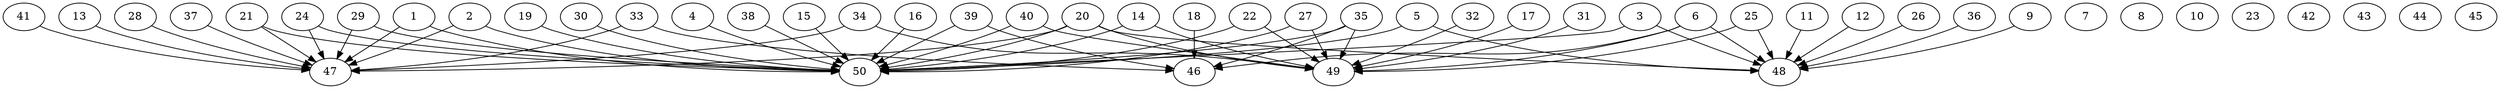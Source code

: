 // DAG automatically generated by daggen at Thu Oct  3 14:07:57 2019
// ./daggen --dot -n 50 --ccr 0.5 --fat 0.9 --regular 0.5 --density 0.5 --mindata 5242880 --maxdata 52428800 
digraph G {
  1 [size="84910080", alpha="0.05", expect_size="42455040"] 
  1 -> 47 [size ="42455040"]
  1 -> 50 [size ="42455040"]
  2 [size="89409536", alpha="0.11", expect_size="44704768"] 
  2 -> 47 [size ="44704768"]
  2 -> 50 [size ="44704768"]
  3 [size="68347904", alpha="0.17", expect_size="34173952"] 
  3 -> 48 [size ="34173952"]
  3 -> 50 [size ="34173952"]
  4 [size="93083648", alpha="0.03", expect_size="46541824"] 
  4 -> 50 [size ="46541824"]
  5 [size="87121920", alpha="0.08", expect_size="43560960"] 
  5 -> 48 [size ="43560960"]
  5 -> 50 [size ="43560960"]
  6 [size="80138240", alpha="0.15", expect_size="40069120"] 
  6 -> 46 [size ="40069120"]
  6 -> 48 [size ="40069120"]
  6 -> 49 [size ="40069120"]
  7 [size="65495040", alpha="0.13", expect_size="32747520"] 
  8 [size="13422592", alpha="0.12", expect_size="6711296"] 
  9 [size="13852672", alpha="0.07", expect_size="6926336"] 
  9 -> 48 [size ="6926336"]
  10 [size="96638976", alpha="0.05", expect_size="48319488"] 
  11 [size="85790720", alpha="0.03", expect_size="42895360"] 
  11 -> 48 [size ="42895360"]
  12 [size="16429056", alpha="0.11", expect_size="8214528"] 
  12 -> 48 [size ="8214528"]
  13 [size="68753408", alpha="0.08", expect_size="34376704"] 
  13 -> 47 [size ="34376704"]
  14 [size="53176320", alpha="0.01", expect_size="26588160"] 
  14 -> 49 [size ="26588160"]
  14 -> 50 [size ="26588160"]
  15 [size="65832960", alpha="0.18", expect_size="32916480"] 
  15 -> 50 [size ="32916480"]
  16 [size="103061504", alpha="0.19", expect_size="51530752"] 
  16 -> 50 [size ="51530752"]
  17 [size="81395712", alpha="0.03", expect_size="40697856"] 
  17 -> 49 [size ="40697856"]
  18 [size="48406528", alpha="0.05", expect_size="24203264"] 
  18 -> 46 [size ="24203264"]
  19 [size="102856704", alpha="0.08", expect_size="51428352"] 
  19 -> 50 [size ="51428352"]
  20 [size="42500096", alpha="0.05", expect_size="21250048"] 
  20 -> 47 [size ="21250048"]
  20 -> 48 [size ="21250048"]
  20 -> 49 [size ="21250048"]
  20 -> 50 [size ="21250048"]
  21 [size="65245184", alpha="0.17", expect_size="32622592"] 
  21 -> 47 [size ="32622592"]
  21 -> 50 [size ="32622592"]
  22 [size="79550464", alpha="0.06", expect_size="39775232"] 
  22 -> 49 [size ="39775232"]
  22 -> 50 [size ="39775232"]
  23 [size="38916096", alpha="0.07", expect_size="19458048"] 
  24 [size="76703744", alpha="0.06", expect_size="38351872"] 
  24 -> 47 [size ="38351872"]
  24 -> 50 [size ="38351872"]
  25 [size="82454528", alpha="0.01", expect_size="41227264"] 
  25 -> 48 [size ="41227264"]
  25 -> 49 [size ="41227264"]
  26 [size="70977536", alpha="0.10", expect_size="35488768"] 
  26 -> 48 [size ="35488768"]
  27 [size="64991232", alpha="0.12", expect_size="32495616"] 
  27 -> 49 [size ="32495616"]
  27 -> 50 [size ="32495616"]
  28 [size="78948352", alpha="0.14", expect_size="39474176"] 
  28 -> 47 [size ="39474176"]
  29 [size="101529600", alpha="0.16", expect_size="50764800"] 
  29 -> 47 [size ="50764800"]
  29 -> 50 [size ="50764800"]
  30 [size="45600768", alpha="0.17", expect_size="22800384"] 
  30 -> 50 [size ="22800384"]
  31 [size="67188736", alpha="0.14", expect_size="33594368"] 
  31 -> 49 [size ="33594368"]
  32 [size="51976192", alpha="0.12", expect_size="25988096"] 
  32 -> 49 [size ="25988096"]
  33 [size="78886912", alpha="0.03", expect_size="39443456"] 
  33 -> 46 [size ="39443456"]
  33 -> 47 [size ="39443456"]
  34 [size="17041408", alpha="0.02", expect_size="8520704"] 
  34 -> 47 [size ="8520704"]
  34 -> 49 [size ="8520704"]
  35 [size="43409408", alpha="0.14", expect_size="21704704"] 
  35 -> 46 [size ="21704704"]
  35 -> 49 [size ="21704704"]
  35 -> 50 [size ="21704704"]
  36 [size="45885440", alpha="0.05", expect_size="22942720"] 
  36 -> 48 [size ="22942720"]
  37 [size="94124032", alpha="0.11", expect_size="47062016"] 
  37 -> 47 [size ="47062016"]
  38 [size="54388736", alpha="0.05", expect_size="27194368"] 
  38 -> 50 [size ="27194368"]
  39 [size="23992320", alpha="0.18", expect_size="11996160"] 
  39 -> 46 [size ="11996160"]
  39 -> 50 [size ="11996160"]
  40 [size="100673536", alpha="0.18", expect_size="50336768"] 
  40 -> 49 [size ="50336768"]
  40 -> 50 [size ="50336768"]
  41 [size="87470080", alpha="0.10", expect_size="43735040"] 
  41 -> 47 [size ="43735040"]
  42 [size="59688960", alpha="0.17", expect_size="29844480"] 
  43 [size="23273472", alpha="0.10", expect_size="11636736"] 
  44 [size="36493312", alpha="0.16", expect_size="18246656"] 
  45 [size="47669248", alpha="0.18", expect_size="23834624"] 
  46 [size="17776640", alpha="0.13", expect_size="8888320"] 
  47 [size="39393280", alpha="0.19", expect_size="19696640"] 
  48 [size="89055232", alpha="0.20", expect_size="44527616"] 
  49 [size="15941632", alpha="0.20", expect_size="7970816"] 
  50 [size="101169152", alpha="0.07", expect_size="50584576"] 
}
